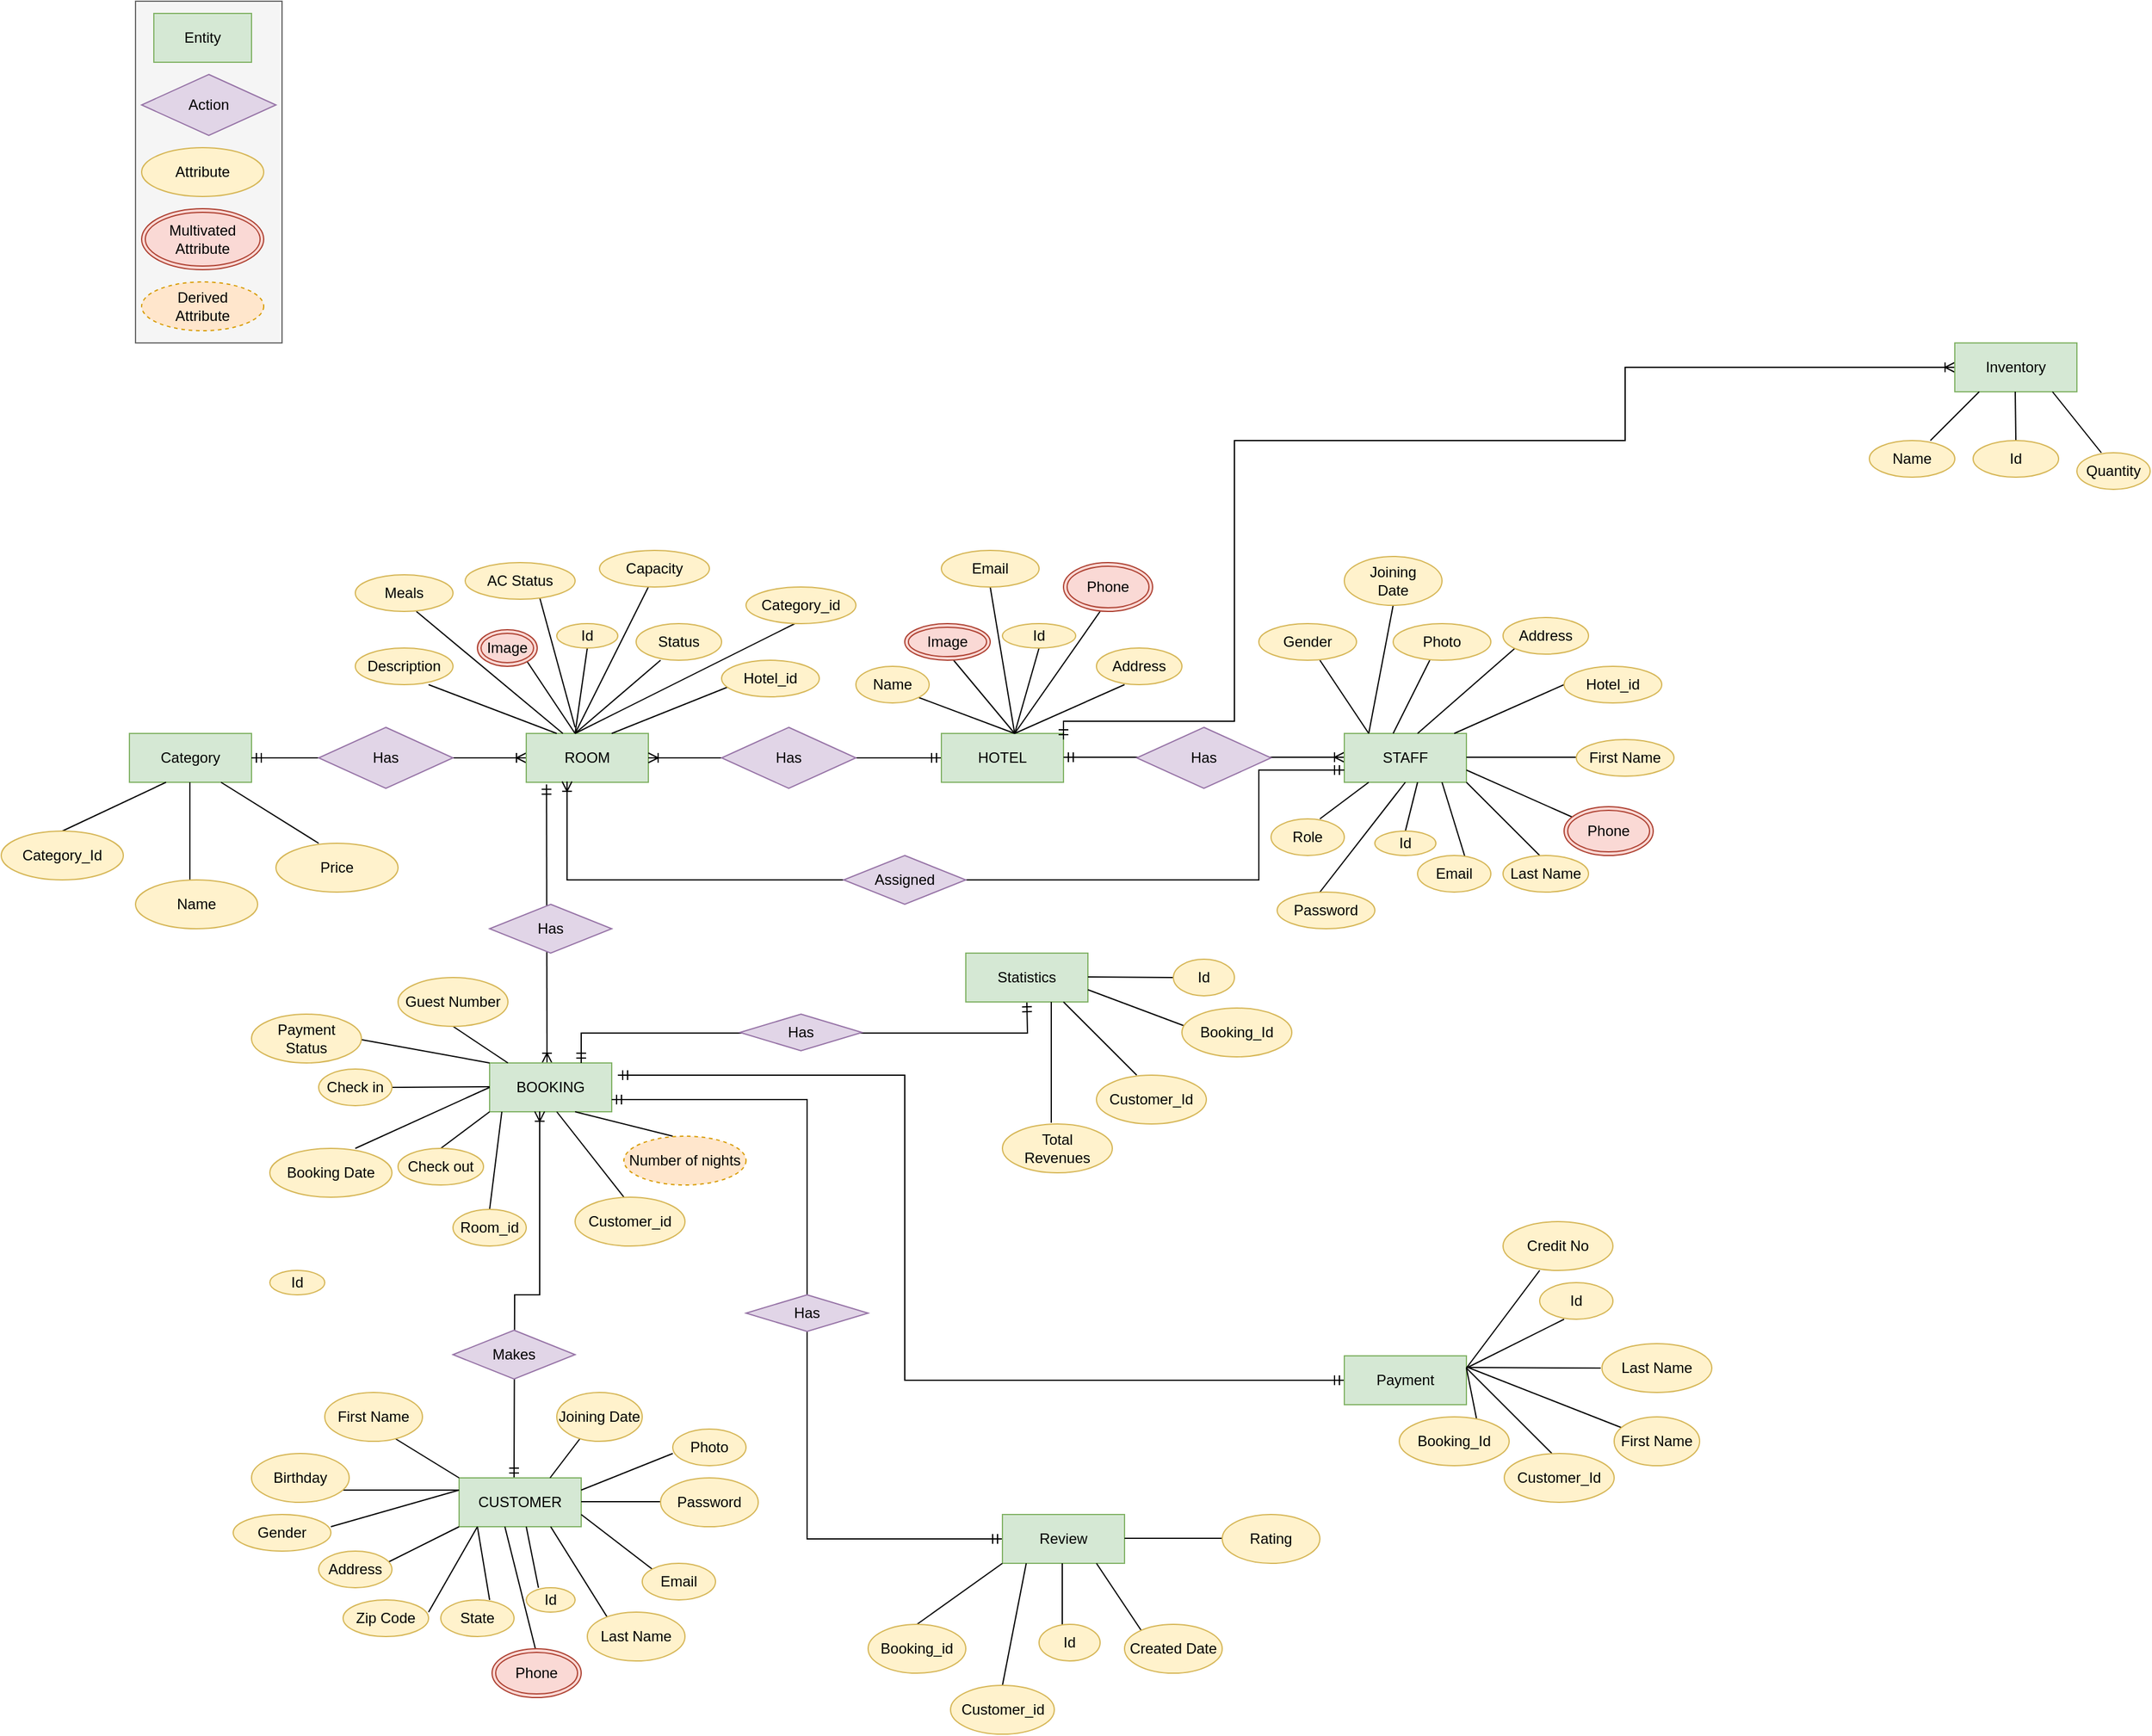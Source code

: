<mxfile version="22.1.21" type="device">
  <diagram name="Page-1" id="j4MCApDGrRbJbxmacFQA">
    <mxGraphModel dx="3452" dy="1393" grid="1" gridSize="10" guides="1" tooltips="1" connect="1" arrows="1" fold="1" page="1" pageScale="1" pageWidth="827" pageHeight="1169" math="0" shadow="0">
      <root>
        <mxCell id="0" />
        <mxCell id="1" parent="0" />
        <mxCell id="ViJbu6vh04WzxKr3cMk5-2" value="" style="html=1;whiteSpace=wrap;fillColor=#f5f5f5;fontColor=#333333;strokeColor=#666666;" vertex="1" parent="1">
          <mxGeometry x="40" y="40" width="120" height="280" as="geometry" />
        </mxCell>
        <mxCell id="ViJbu6vh04WzxKr3cMk5-3" value="Entity" style="html=1;whiteSpace=wrap;fillColor=#d5e8d4;strokeColor=#82b366;shadow=0;glass=0;" vertex="1" parent="1">
          <mxGeometry x="55" y="50" width="80" height="40" as="geometry" />
        </mxCell>
        <mxCell id="ViJbu6vh04WzxKr3cMk5-4" value="Action" style="shape=rhombus;perimeter=rhombusPerimeter;whiteSpace=wrap;html=1;align=center;fillColor=#e1d5e7;strokeColor=#9673a6;" vertex="1" parent="1">
          <mxGeometry x="45" y="100" width="110" height="50" as="geometry" />
        </mxCell>
        <mxCell id="ViJbu6vh04WzxKr3cMk5-6" value="Attribute" style="ellipse;whiteSpace=wrap;html=1;align=center;fillColor=#fff2cc;strokeColor=#d6b656;" vertex="1" parent="1">
          <mxGeometry x="45" y="160" width="100" height="40" as="geometry" />
        </mxCell>
        <mxCell id="ViJbu6vh04WzxKr3cMk5-7" value="Multivated&lt;br&gt;Attribute" style="ellipse;shape=doubleEllipse;margin=3;whiteSpace=wrap;html=1;align=center;fillColor=#fad9d5;strokeColor=#ae4132;" vertex="1" parent="1">
          <mxGeometry x="45" y="210" width="100" height="50" as="geometry" />
        </mxCell>
        <mxCell id="ViJbu6vh04WzxKr3cMk5-8" value="Derived&lt;br&gt;Attribute" style="ellipse;whiteSpace=wrap;html=1;align=center;dashed=1;fillColor=#ffe6cc;strokeColor=#d79b00;" vertex="1" parent="1">
          <mxGeometry x="45" y="270" width="100" height="40" as="geometry" />
        </mxCell>
        <mxCell id="ViJbu6vh04WzxKr3cMk5-9" value="Category" style="whiteSpace=wrap;html=1;align=center;fillColor=#d5e8d4;strokeColor=#82b366;" vertex="1" parent="1">
          <mxGeometry x="35" y="640" width="100" height="40" as="geometry" />
        </mxCell>
        <mxCell id="ViJbu6vh04WzxKr3cMk5-11" value="" style="endArrow=none;html=1;rounded=0;" edge="1" parent="1">
          <mxGeometry relative="1" as="geometry">
            <mxPoint x="65" y="680" as="sourcePoint" />
            <mxPoint x="-20" y="720" as="targetPoint" />
          </mxGeometry>
        </mxCell>
        <mxCell id="ViJbu6vh04WzxKr3cMk5-12" value="" style="endArrow=none;html=1;rounded=0;" edge="1" parent="1">
          <mxGeometry relative="1" as="geometry">
            <mxPoint x="84.5" y="680" as="sourcePoint" />
            <mxPoint x="84.5" y="760" as="targetPoint" />
          </mxGeometry>
        </mxCell>
        <mxCell id="ViJbu6vh04WzxKr3cMk5-13" value="" style="endArrow=none;html=1;rounded=0;" edge="1" parent="1">
          <mxGeometry relative="1" as="geometry">
            <mxPoint x="110" y="680" as="sourcePoint" />
            <mxPoint x="190" y="730" as="targetPoint" />
          </mxGeometry>
        </mxCell>
        <mxCell id="ViJbu6vh04WzxKr3cMk5-14" value="Price" style="ellipse;whiteSpace=wrap;html=1;align=center;fillColor=#fff2cc;strokeColor=#d6b656;" vertex="1" parent="1">
          <mxGeometry x="155" y="730" width="100" height="40" as="geometry" />
        </mxCell>
        <mxCell id="ViJbu6vh04WzxKr3cMk5-15" value="Name" style="ellipse;whiteSpace=wrap;html=1;align=center;fillColor=#fff2cc;strokeColor=#d6b656;" vertex="1" parent="1">
          <mxGeometry x="40" y="760" width="100" height="40" as="geometry" />
        </mxCell>
        <mxCell id="ViJbu6vh04WzxKr3cMk5-16" value="Category_Id" style="ellipse;whiteSpace=wrap;html=1;align=center;fillColor=#fff2cc;strokeColor=#d6b656;" vertex="1" parent="1">
          <mxGeometry x="-70" y="720" width="100" height="40" as="geometry" />
        </mxCell>
        <mxCell id="ViJbu6vh04WzxKr3cMk5-17" value="" style="edgeStyle=entityRelationEdgeStyle;fontSize=12;html=1;endArrow=ERoneToMany;startArrow=ERmandOne;rounded=0;" edge="1" parent="1">
          <mxGeometry width="100" height="100" relative="1" as="geometry">
            <mxPoint x="135" y="660" as="sourcePoint" />
            <mxPoint x="360" y="660" as="targetPoint" />
          </mxGeometry>
        </mxCell>
        <mxCell id="ViJbu6vh04WzxKr3cMk5-18" value="Has" style="shape=rhombus;perimeter=rhombusPerimeter;whiteSpace=wrap;html=1;align=center;fillColor=#e1d5e7;strokeColor=#9673a6;" vertex="1" parent="1">
          <mxGeometry x="190" y="635" width="110" height="50" as="geometry" />
        </mxCell>
        <mxCell id="ViJbu6vh04WzxKr3cMk5-19" value="ROOM" style="whiteSpace=wrap;html=1;align=center;fillColor=#d5e8d4;strokeColor=#82b366;" vertex="1" parent="1">
          <mxGeometry x="360" y="640" width="100" height="40" as="geometry" />
        </mxCell>
        <mxCell id="ViJbu6vh04WzxKr3cMk5-21" value="" style="fontSize=12;html=1;endArrow=ERoneToMany;startArrow=ERmandOne;rounded=0;entryX=1;entryY=0.5;entryDx=0;entryDy=0;" edge="1" parent="1" target="ViJbu6vh04WzxKr3cMk5-19">
          <mxGeometry width="100" height="100" relative="1" as="geometry">
            <mxPoint x="700" y="660" as="sourcePoint" />
            <mxPoint x="514" y="690" as="targetPoint" />
            <Array as="points" />
          </mxGeometry>
        </mxCell>
        <mxCell id="ViJbu6vh04WzxKr3cMk5-22" value="Has" style="shape=rhombus;perimeter=rhombusPerimeter;whiteSpace=wrap;html=1;align=center;fillColor=#e1d5e7;strokeColor=#9673a6;" vertex="1" parent="1">
          <mxGeometry x="520" y="635" width="110" height="50" as="geometry" />
        </mxCell>
        <mxCell id="ViJbu6vh04WzxKr3cMk5-26" value="HOTEL" style="whiteSpace=wrap;html=1;align=center;fillColor=#d5e8d4;strokeColor=#82b366;" vertex="1" parent="1">
          <mxGeometry x="700" y="640" width="100" height="40" as="geometry" />
        </mxCell>
        <mxCell id="ViJbu6vh04WzxKr3cMk5-27" value="" style="fontSize=12;html=1;endArrow=ERoneToMany;startArrow=ERmandOne;rounded=0;" edge="1" parent="1">
          <mxGeometry width="100" height="100" relative="1" as="geometry">
            <mxPoint x="800" y="659.5" as="sourcePoint" />
            <mxPoint x="1030" y="659.5" as="targetPoint" />
          </mxGeometry>
        </mxCell>
        <mxCell id="ViJbu6vh04WzxKr3cMk5-28" value="Has" style="shape=rhombus;perimeter=rhombusPerimeter;whiteSpace=wrap;html=1;align=center;fillColor=#e1d5e7;strokeColor=#9673a6;" vertex="1" parent="1">
          <mxGeometry x="860" y="635" width="110" height="50" as="geometry" />
        </mxCell>
        <mxCell id="ViJbu6vh04WzxKr3cMk5-30" value="STAFF" style="whiteSpace=wrap;html=1;align=center;fillColor=#d5e8d4;strokeColor=#82b366;" vertex="1" parent="1">
          <mxGeometry x="1030" y="640" width="100" height="40" as="geometry" />
        </mxCell>
        <mxCell id="ViJbu6vh04WzxKr3cMk5-31" value="" style="endArrow=none;html=1;rounded=0;" edge="1" parent="1">
          <mxGeometry relative="1" as="geometry">
            <mxPoint x="280" y="600" as="sourcePoint" />
            <mxPoint x="385" y="640" as="targetPoint" />
          </mxGeometry>
        </mxCell>
        <mxCell id="ViJbu6vh04WzxKr3cMk5-32" value="" style="endArrow=none;html=1;rounded=0;" edge="1" parent="1">
          <mxGeometry relative="1" as="geometry">
            <mxPoint x="270" y="540" as="sourcePoint" />
            <mxPoint x="390" y="640" as="targetPoint" />
          </mxGeometry>
        </mxCell>
        <mxCell id="ViJbu6vh04WzxKr3cMk5-33" value="" style="endArrow=none;html=1;rounded=0;" edge="1" parent="1">
          <mxGeometry relative="1" as="geometry">
            <mxPoint x="360" y="580" as="sourcePoint" />
            <mxPoint x="400" y="640" as="targetPoint" />
          </mxGeometry>
        </mxCell>
        <mxCell id="ViJbu6vh04WzxKr3cMk5-34" value="" style="endArrow=none;html=1;rounded=0;" edge="1" parent="1">
          <mxGeometry relative="1" as="geometry">
            <mxPoint x="410" y="570" as="sourcePoint" />
            <mxPoint x="400" y="640" as="targetPoint" />
          </mxGeometry>
        </mxCell>
        <mxCell id="ViJbu6vh04WzxKr3cMk5-36" value="" style="endArrow=none;html=1;rounded=0;" edge="1" parent="1">
          <mxGeometry relative="1" as="geometry">
            <mxPoint x="460" y="520" as="sourcePoint" />
            <mxPoint x="400" y="640" as="targetPoint" />
          </mxGeometry>
        </mxCell>
        <mxCell id="ViJbu6vh04WzxKr3cMk5-37" value="" style="endArrow=none;html=1;rounded=0;" edge="1" parent="1">
          <mxGeometry relative="1" as="geometry">
            <mxPoint x="400" y="640" as="sourcePoint" />
            <mxPoint x="470" y="580" as="targetPoint" />
          </mxGeometry>
        </mxCell>
        <mxCell id="ViJbu6vh04WzxKr3cMk5-38" value="" style="endArrow=none;html=1;rounded=0;" edge="1" parent="1">
          <mxGeometry relative="1" as="geometry">
            <mxPoint x="400" y="640" as="sourcePoint" />
            <mxPoint x="580" y="550" as="targetPoint" />
          </mxGeometry>
        </mxCell>
        <mxCell id="ViJbu6vh04WzxKr3cMk5-40" value="" style="endArrow=none;html=1;rounded=0;" edge="1" parent="1">
          <mxGeometry relative="1" as="geometry">
            <mxPoint x="430" y="640" as="sourcePoint" />
            <mxPoint x="530" y="600" as="targetPoint" />
          </mxGeometry>
        </mxCell>
        <mxCell id="ViJbu6vh04WzxKr3cMk5-42" value="" style="endArrow=none;html=1;rounded=0;" edge="1" parent="1">
          <mxGeometry relative="1" as="geometry">
            <mxPoint x="400" y="635" as="sourcePoint" />
            <mxPoint x="370" y="525" as="targetPoint" />
          </mxGeometry>
        </mxCell>
        <mxCell id="ViJbu6vh04WzxKr3cMk5-43" value="Image" style="ellipse;shape=doubleEllipse;margin=3;whiteSpace=wrap;html=1;align=center;fillColor=#fad9d5;strokeColor=#ae4132;" vertex="1" parent="1">
          <mxGeometry x="320" y="555" width="49" height="30" as="geometry" />
        </mxCell>
        <mxCell id="ViJbu6vh04WzxKr3cMk5-44" value="Description" style="ellipse;whiteSpace=wrap;html=1;align=center;fillColor=#fff2cc;strokeColor=#d6b656;" vertex="1" parent="1">
          <mxGeometry x="220" y="570" width="80" height="30" as="geometry" />
        </mxCell>
        <mxCell id="ViJbu6vh04WzxKr3cMk5-45" value="Meals" style="ellipse;whiteSpace=wrap;html=1;align=center;fillColor=#fff2cc;strokeColor=#d6b656;" vertex="1" parent="1">
          <mxGeometry x="220" y="510" width="80" height="30" as="geometry" />
        </mxCell>
        <mxCell id="ViJbu6vh04WzxKr3cMk5-46" value="AC Status" style="ellipse;whiteSpace=wrap;html=1;align=center;fillColor=#fff2cc;strokeColor=#d6b656;" vertex="1" parent="1">
          <mxGeometry x="310" y="500" width="90" height="30" as="geometry" />
        </mxCell>
        <mxCell id="ViJbu6vh04WzxKr3cMk5-47" value="Id" style="ellipse;whiteSpace=wrap;html=1;align=center;fillColor=#fff2cc;strokeColor=#d6b656;" vertex="1" parent="1">
          <mxGeometry x="385" y="550" width="50" height="20" as="geometry" />
        </mxCell>
        <mxCell id="ViJbu6vh04WzxKr3cMk5-48" value="Capacity" style="ellipse;whiteSpace=wrap;html=1;align=center;fillColor=#fff2cc;strokeColor=#d6b656;" vertex="1" parent="1">
          <mxGeometry x="420" y="490" width="90" height="30" as="geometry" />
        </mxCell>
        <mxCell id="ViJbu6vh04WzxKr3cMk5-49" value="Status" style="ellipse;whiteSpace=wrap;html=1;align=center;fillColor=#fff2cc;strokeColor=#d6b656;" vertex="1" parent="1">
          <mxGeometry x="450" y="550" width="70" height="30" as="geometry" />
        </mxCell>
        <mxCell id="ViJbu6vh04WzxKr3cMk5-50" value="Category_id" style="ellipse;whiteSpace=wrap;html=1;align=center;fillColor=#fff2cc;strokeColor=#d6b656;" vertex="1" parent="1">
          <mxGeometry x="540" y="520" width="90" height="30" as="geometry" />
        </mxCell>
        <mxCell id="ViJbu6vh04WzxKr3cMk5-51" value="Hotel_id" style="ellipse;whiteSpace=wrap;html=1;align=center;fillColor=#fff2cc;strokeColor=#d6b656;" vertex="1" parent="1">
          <mxGeometry x="520" y="580" width="80" height="30" as="geometry" />
        </mxCell>
        <mxCell id="ViJbu6vh04WzxKr3cMk5-52" value="" style="endArrow=none;html=1;rounded=0;" edge="1" parent="1">
          <mxGeometry relative="1" as="geometry">
            <mxPoint x="850" y="600" as="sourcePoint" />
            <mxPoint x="760" y="640" as="targetPoint" />
          </mxGeometry>
        </mxCell>
        <mxCell id="ViJbu6vh04WzxKr3cMk5-53" value="" style="endArrow=none;html=1;rounded=0;" edge="1" parent="1">
          <mxGeometry relative="1" as="geometry">
            <mxPoint x="830" y="540" as="sourcePoint" />
            <mxPoint x="760" y="640" as="targetPoint" />
          </mxGeometry>
        </mxCell>
        <mxCell id="ViJbu6vh04WzxKr3cMk5-54" value="" style="endArrow=none;html=1;rounded=0;" edge="1" parent="1">
          <mxGeometry relative="1" as="geometry">
            <mxPoint x="780" y="570" as="sourcePoint" />
            <mxPoint x="760" y="640" as="targetPoint" />
          </mxGeometry>
        </mxCell>
        <mxCell id="ViJbu6vh04WzxKr3cMk5-55" value="" style="endArrow=none;html=1;rounded=0;" edge="1" parent="1">
          <mxGeometry relative="1" as="geometry">
            <mxPoint x="740" y="520" as="sourcePoint" />
            <mxPoint x="760" y="640" as="targetPoint" />
          </mxGeometry>
        </mxCell>
        <mxCell id="ViJbu6vh04WzxKr3cMk5-56" value="" style="endArrow=none;html=1;rounded=0;" edge="1" parent="1">
          <mxGeometry relative="1" as="geometry">
            <mxPoint x="710" y="580" as="sourcePoint" />
            <mxPoint x="760" y="640" as="targetPoint" />
          </mxGeometry>
        </mxCell>
        <mxCell id="ViJbu6vh04WzxKr3cMk5-57" value="" style="endArrow=none;html=1;rounded=0;" edge="1" parent="1">
          <mxGeometry relative="1" as="geometry">
            <mxPoint x="680" y="610" as="sourcePoint" />
            <mxPoint x="760" y="640" as="targetPoint" />
          </mxGeometry>
        </mxCell>
        <mxCell id="ViJbu6vh04WzxKr3cMk5-58" value="Phone" style="ellipse;shape=doubleEllipse;margin=3;whiteSpace=wrap;html=1;align=center;fillColor=#fad9d5;strokeColor=#ae4132;" vertex="1" parent="1">
          <mxGeometry x="800" y="500" width="73" height="40" as="geometry" />
        </mxCell>
        <mxCell id="ViJbu6vh04WzxKr3cMk5-59" value="Image" style="ellipse;shape=doubleEllipse;margin=3;whiteSpace=wrap;html=1;align=center;fillColor=#fad9d5;strokeColor=#ae4132;" vertex="1" parent="1">
          <mxGeometry x="670" y="550" width="70" height="30" as="geometry" />
        </mxCell>
        <mxCell id="ViJbu6vh04WzxKr3cMk5-60" value="Id" style="ellipse;whiteSpace=wrap;html=1;align=center;fillColor=#fff2cc;strokeColor=#d6b656;" vertex="1" parent="1">
          <mxGeometry x="750" y="550" width="60" height="20" as="geometry" />
        </mxCell>
        <mxCell id="ViJbu6vh04WzxKr3cMk5-61" value="Name" style="ellipse;whiteSpace=wrap;html=1;align=center;fillColor=#fff2cc;strokeColor=#d6b656;" vertex="1" parent="1">
          <mxGeometry x="630" y="585" width="60" height="30" as="geometry" />
        </mxCell>
        <mxCell id="ViJbu6vh04WzxKr3cMk5-62" value="Email" style="ellipse;whiteSpace=wrap;html=1;align=center;fillColor=#fff2cc;strokeColor=#d6b656;" vertex="1" parent="1">
          <mxGeometry x="700" y="490" width="80" height="30" as="geometry" />
        </mxCell>
        <mxCell id="ViJbu6vh04WzxKr3cMk5-63" value="Address" style="ellipse;whiteSpace=wrap;html=1;align=center;fillColor=#fff2cc;strokeColor=#d6b656;" vertex="1" parent="1">
          <mxGeometry x="827" y="570" width="70" height="30" as="geometry" />
        </mxCell>
        <mxCell id="ViJbu6vh04WzxKr3cMk5-64" value="" style="endArrow=none;html=1;rounded=0;" edge="1" parent="1">
          <mxGeometry relative="1" as="geometry">
            <mxPoint x="1010" y="580" as="sourcePoint" />
            <mxPoint x="1050" y="640" as="targetPoint" />
          </mxGeometry>
        </mxCell>
        <mxCell id="ViJbu6vh04WzxKr3cMk5-65" value="" style="endArrow=none;html=1;rounded=0;" edge="1" parent="1">
          <mxGeometry relative="1" as="geometry">
            <mxPoint x="1070" y="535" as="sourcePoint" />
            <mxPoint x="1050" y="640" as="targetPoint" />
          </mxGeometry>
        </mxCell>
        <mxCell id="ViJbu6vh04WzxKr3cMk5-66" value="" style="endArrow=none;html=1;rounded=0;" edge="1" parent="1">
          <mxGeometry relative="1" as="geometry">
            <mxPoint x="1100" y="580" as="sourcePoint" />
            <mxPoint x="1070" y="640" as="targetPoint" />
          </mxGeometry>
        </mxCell>
        <mxCell id="ViJbu6vh04WzxKr3cMk5-67" value="" style="endArrow=none;html=1;rounded=0;" edge="1" parent="1">
          <mxGeometry relative="1" as="geometry">
            <mxPoint x="1170" y="570" as="sourcePoint" />
            <mxPoint x="1090" y="640" as="targetPoint" />
          </mxGeometry>
        </mxCell>
        <mxCell id="ViJbu6vh04WzxKr3cMk5-68" value="" style="endArrow=none;html=1;rounded=0;" edge="1" parent="1">
          <mxGeometry relative="1" as="geometry">
            <mxPoint x="1210" y="600" as="sourcePoint" />
            <mxPoint x="1120" y="640" as="targetPoint" />
          </mxGeometry>
        </mxCell>
        <mxCell id="ViJbu6vh04WzxKr3cMk5-69" value="" style="endArrow=none;html=1;rounded=0;" edge="1" parent="1">
          <mxGeometry relative="1" as="geometry">
            <mxPoint x="1220" y="659.5" as="sourcePoint" />
            <mxPoint x="1130" y="659.5" as="targetPoint" />
          </mxGeometry>
        </mxCell>
        <mxCell id="ViJbu6vh04WzxKr3cMk5-70" value="" style="endArrow=none;html=1;rounded=0;" edge="1" parent="1">
          <mxGeometry relative="1" as="geometry">
            <mxPoint x="1130" y="670" as="sourcePoint" />
            <mxPoint x="1220" y="710" as="targetPoint" />
          </mxGeometry>
        </mxCell>
        <mxCell id="ViJbu6vh04WzxKr3cMk5-71" value="" style="endArrow=none;html=1;rounded=0;" edge="1" parent="1">
          <mxGeometry relative="1" as="geometry">
            <mxPoint x="1130" y="680" as="sourcePoint" />
            <mxPoint x="1190" y="740" as="targetPoint" />
          </mxGeometry>
        </mxCell>
        <mxCell id="ViJbu6vh04WzxKr3cMk5-72" value="" style="endArrow=none;html=1;rounded=0;" edge="1" parent="1">
          <mxGeometry relative="1" as="geometry">
            <mxPoint x="1110" y="680" as="sourcePoint" />
            <mxPoint x="1130" y="745" as="targetPoint" />
          </mxGeometry>
        </mxCell>
        <mxCell id="ViJbu6vh04WzxKr3cMk5-73" value="" style="endArrow=none;html=1;rounded=0;" edge="1" parent="1">
          <mxGeometry relative="1" as="geometry">
            <mxPoint x="1090" y="680" as="sourcePoint" />
            <mxPoint x="1080" y="720" as="targetPoint" />
          </mxGeometry>
        </mxCell>
        <mxCell id="ViJbu6vh04WzxKr3cMk5-74" value="" style="endArrow=none;html=1;rounded=0;" edge="1" parent="1">
          <mxGeometry relative="1" as="geometry">
            <mxPoint x="1080" y="680" as="sourcePoint" />
            <mxPoint x="1010" y="770" as="targetPoint" />
          </mxGeometry>
        </mxCell>
        <mxCell id="ViJbu6vh04WzxKr3cMk5-77" value="" style="endArrow=none;html=1;rounded=0;" edge="1" parent="1">
          <mxGeometry relative="1" as="geometry">
            <mxPoint x="1050" y="680" as="sourcePoint" />
            <mxPoint x="1010" y="710" as="targetPoint" />
          </mxGeometry>
        </mxCell>
        <mxCell id="ViJbu6vh04WzxKr3cMk5-78" value="Phone" style="ellipse;shape=doubleEllipse;margin=3;whiteSpace=wrap;html=1;align=center;fillColor=#fad9d5;strokeColor=#ae4132;" vertex="1" parent="1">
          <mxGeometry x="1210" y="700" width="73" height="40" as="geometry" />
        </mxCell>
        <mxCell id="ViJbu6vh04WzxKr3cMk5-79" value="Gender" style="ellipse;whiteSpace=wrap;html=1;align=center;fillColor=#fff2cc;strokeColor=#d6b656;" vertex="1" parent="1">
          <mxGeometry x="960" y="550" width="80" height="30" as="geometry" />
        </mxCell>
        <mxCell id="ViJbu6vh04WzxKr3cMk5-80" value="Joining&lt;br&gt;Date" style="ellipse;whiteSpace=wrap;html=1;align=center;fillColor=#fff2cc;strokeColor=#d6b656;" vertex="1" parent="1">
          <mxGeometry x="1030" y="495" width="80" height="40" as="geometry" />
        </mxCell>
        <mxCell id="ViJbu6vh04WzxKr3cMk5-81" value="Photo" style="ellipse;whiteSpace=wrap;html=1;align=center;fillColor=#fff2cc;strokeColor=#d6b656;" vertex="1" parent="1">
          <mxGeometry x="1070" y="550" width="80" height="30" as="geometry" />
        </mxCell>
        <mxCell id="ViJbu6vh04WzxKr3cMk5-82" value="Address" style="ellipse;whiteSpace=wrap;html=1;align=center;fillColor=#fff2cc;strokeColor=#d6b656;" vertex="1" parent="1">
          <mxGeometry x="1160" y="545" width="70" height="30" as="geometry" />
        </mxCell>
        <mxCell id="ViJbu6vh04WzxKr3cMk5-83" value="Hotel_id" style="ellipse;whiteSpace=wrap;html=1;align=center;fillColor=#fff2cc;strokeColor=#d6b656;" vertex="1" parent="1">
          <mxGeometry x="1210" y="585" width="80" height="30" as="geometry" />
        </mxCell>
        <mxCell id="ViJbu6vh04WzxKr3cMk5-84" value="First Name" style="ellipse;whiteSpace=wrap;html=1;align=center;fillColor=#fff2cc;strokeColor=#d6b656;" vertex="1" parent="1">
          <mxGeometry x="1220" y="645" width="80" height="30" as="geometry" />
        </mxCell>
        <mxCell id="ViJbu6vh04WzxKr3cMk5-85" value="Last Name" style="ellipse;whiteSpace=wrap;html=1;align=center;fillColor=#fff2cc;strokeColor=#d6b656;" vertex="1" parent="1">
          <mxGeometry x="1160" y="740" width="70" height="30" as="geometry" />
        </mxCell>
        <mxCell id="ViJbu6vh04WzxKr3cMk5-86" value="Email" style="ellipse;whiteSpace=wrap;html=1;align=center;fillColor=#fff2cc;strokeColor=#d6b656;" vertex="1" parent="1">
          <mxGeometry x="1090" y="740" width="60" height="30" as="geometry" />
        </mxCell>
        <mxCell id="ViJbu6vh04WzxKr3cMk5-87" value="Id" style="ellipse;whiteSpace=wrap;html=1;align=center;fillColor=#fff2cc;strokeColor=#d6b656;" vertex="1" parent="1">
          <mxGeometry x="1055" y="720" width="50" height="20" as="geometry" />
        </mxCell>
        <mxCell id="ViJbu6vh04WzxKr3cMk5-88" value="Password" style="ellipse;whiteSpace=wrap;html=1;align=center;fillColor=#fff2cc;strokeColor=#d6b656;" vertex="1" parent="1">
          <mxGeometry x="975" y="770" width="80" height="30" as="geometry" />
        </mxCell>
        <mxCell id="ViJbu6vh04WzxKr3cMk5-89" value="Role" style="ellipse;whiteSpace=wrap;html=1;align=center;fillColor=#fff2cc;strokeColor=#d6b656;" vertex="1" parent="1">
          <mxGeometry x="970" y="710" width="60" height="30" as="geometry" />
        </mxCell>
        <mxCell id="ViJbu6vh04WzxKr3cMk5-90" value="" style="edgeStyle=orthogonalEdgeStyle;fontSize=12;html=1;endArrow=ERoneToMany;startArrow=ERmandOne;rounded=0;exitX=0;exitY=0.75;exitDx=0;exitDy=0;entryX=0.334;entryY=0.985;entryDx=0;entryDy=0;entryPerimeter=0;elbow=vertical;" edge="1" parent="1" source="ViJbu6vh04WzxKr3cMk5-30" target="ViJbu6vh04WzxKr3cMk5-19">
          <mxGeometry width="100" height="100" relative="1" as="geometry">
            <mxPoint x="760" y="820" as="sourcePoint" />
            <mxPoint x="860" y="720" as="targetPoint" />
            <Array as="points">
              <mxPoint x="960" y="670" />
              <mxPoint x="960" y="760" />
              <mxPoint x="393" y="760" />
            </Array>
          </mxGeometry>
        </mxCell>
        <mxCell id="ViJbu6vh04WzxKr3cMk5-91" value="Assigned" style="shape=rhombus;perimeter=rhombusPerimeter;whiteSpace=wrap;html=1;align=center;fillColor=#e1d5e7;strokeColor=#9673a6;" vertex="1" parent="1">
          <mxGeometry x="620" y="740" width="100" height="40" as="geometry" />
        </mxCell>
        <mxCell id="ViJbu6vh04WzxKr3cMk5-94" value="" style="fontSize=12;html=1;endArrow=ERoneToMany;startArrow=ERmandOne;rounded=0;exitX=0.166;exitY=1.045;exitDx=0;exitDy=0;exitPerimeter=0;edgeStyle=elbowEdgeStyle;" edge="1" parent="1" source="ViJbu6vh04WzxKr3cMk5-19">
          <mxGeometry width="100" height="100" relative="1" as="geometry">
            <mxPoint x="350" y="910" as="sourcePoint" />
            <mxPoint x="377" y="910" as="targetPoint" />
          </mxGeometry>
        </mxCell>
        <mxCell id="ViJbu6vh04WzxKr3cMk5-95" value="BOOKING" style="whiteSpace=wrap;html=1;align=center;fillColor=#d5e8d4;strokeColor=#82b366;" vertex="1" parent="1">
          <mxGeometry x="330" y="910" width="100" height="40" as="geometry" />
        </mxCell>
        <mxCell id="ViJbu6vh04WzxKr3cMk5-96" value="Has" style="shape=rhombus;perimeter=rhombusPerimeter;whiteSpace=wrap;html=1;align=center;fillColor=#e1d5e7;strokeColor=#9673a6;" vertex="1" parent="1">
          <mxGeometry x="330" y="780" width="100" height="40" as="geometry" />
        </mxCell>
        <mxCell id="ViJbu6vh04WzxKr3cMk5-98" value="" style="endArrow=none;html=1;rounded=0;" edge="1" parent="1">
          <mxGeometry relative="1" as="geometry">
            <mxPoint x="300" y="880" as="sourcePoint" />
            <mxPoint x="345" y="910" as="targetPoint" />
          </mxGeometry>
        </mxCell>
        <mxCell id="ViJbu6vh04WzxKr3cMk5-99" value="" style="endArrow=none;html=1;rounded=0;" edge="1" parent="1">
          <mxGeometry relative="1" as="geometry">
            <mxPoint x="220" y="890" as="sourcePoint" />
            <mxPoint x="330" y="910" as="targetPoint" />
          </mxGeometry>
        </mxCell>
        <mxCell id="ViJbu6vh04WzxKr3cMk5-100" value="" style="endArrow=none;html=1;rounded=0;" edge="1" parent="1">
          <mxGeometry relative="1" as="geometry">
            <mxPoint x="250" y="930" as="sourcePoint" />
            <mxPoint x="330" y="929.5" as="targetPoint" />
          </mxGeometry>
        </mxCell>
        <mxCell id="ViJbu6vh04WzxKr3cMk5-101" value="" style="endArrow=none;html=1;rounded=0;" edge="1" parent="1">
          <mxGeometry relative="1" as="geometry">
            <mxPoint x="220" y="980" as="sourcePoint" />
            <mxPoint x="330" y="930" as="targetPoint" />
          </mxGeometry>
        </mxCell>
        <mxCell id="ViJbu6vh04WzxKr3cMk5-102" value="" style="endArrow=none;html=1;rounded=0;" edge="1" parent="1">
          <mxGeometry relative="1" as="geometry">
            <mxPoint x="330" y="950" as="sourcePoint" />
            <mxPoint x="290" y="980" as="targetPoint" />
          </mxGeometry>
        </mxCell>
        <mxCell id="ViJbu6vh04WzxKr3cMk5-103" value="" style="endArrow=none;html=1;rounded=0;" edge="1" parent="1">
          <mxGeometry relative="1" as="geometry">
            <mxPoint x="340" y="950" as="sourcePoint" />
            <mxPoint x="330" y="1030" as="targetPoint" />
          </mxGeometry>
        </mxCell>
        <mxCell id="ViJbu6vh04WzxKr3cMk5-105" value="" style="endArrow=none;html=1;rounded=0;" edge="1" parent="1">
          <mxGeometry relative="1" as="geometry">
            <mxPoint x="385" y="950" as="sourcePoint" />
            <mxPoint x="440" y="1020" as="targetPoint" />
          </mxGeometry>
        </mxCell>
        <mxCell id="ViJbu6vh04WzxKr3cMk5-106" value="" style="endArrow=none;html=1;rounded=0;" edge="1" parent="1">
          <mxGeometry relative="1" as="geometry">
            <mxPoint x="400" y="950" as="sourcePoint" />
            <mxPoint x="480" y="970" as="targetPoint" />
          </mxGeometry>
        </mxCell>
        <mxCell id="ViJbu6vh04WzxKr3cMk5-107" value="Number of nights" style="ellipse;whiteSpace=wrap;html=1;align=center;dashed=1;fillColor=#ffe6cc;strokeColor=#d79b00;" vertex="1" parent="1">
          <mxGeometry x="440" y="970" width="100" height="40" as="geometry" />
        </mxCell>
        <mxCell id="ViJbu6vh04WzxKr3cMk5-108" value="Guest Number" style="ellipse;whiteSpace=wrap;html=1;align=center;fillColor=#fff2cc;strokeColor=#d6b656;" vertex="1" parent="1">
          <mxGeometry x="255" y="840" width="90" height="40" as="geometry" />
        </mxCell>
        <mxCell id="ViJbu6vh04WzxKr3cMk5-110" value="Payment&lt;br&gt;Status" style="ellipse;whiteSpace=wrap;html=1;align=center;fillColor=#fff2cc;strokeColor=#d6b656;" vertex="1" parent="1">
          <mxGeometry x="135" y="870" width="90" height="40" as="geometry" />
        </mxCell>
        <mxCell id="ViJbu6vh04WzxKr3cMk5-111" value="Check in" style="ellipse;whiteSpace=wrap;html=1;align=center;fillColor=#fff2cc;strokeColor=#d6b656;" vertex="1" parent="1">
          <mxGeometry x="190" y="915" width="60" height="30" as="geometry" />
        </mxCell>
        <mxCell id="ViJbu6vh04WzxKr3cMk5-112" value="Booking Date" style="ellipse;whiteSpace=wrap;html=1;align=center;fillColor=#fff2cc;strokeColor=#d6b656;" vertex="1" parent="1">
          <mxGeometry x="150" y="980" width="100" height="40" as="geometry" />
        </mxCell>
        <mxCell id="ViJbu6vh04WzxKr3cMk5-113" value="Check out" style="ellipse;whiteSpace=wrap;html=1;align=center;fillColor=#fff2cc;strokeColor=#d6b656;" vertex="1" parent="1">
          <mxGeometry x="255" y="980" width="70" height="30" as="geometry" />
        </mxCell>
        <mxCell id="ViJbu6vh04WzxKr3cMk5-114" value="Room_id" style="ellipse;whiteSpace=wrap;html=1;align=center;fillColor=#fff2cc;strokeColor=#d6b656;" vertex="1" parent="1">
          <mxGeometry x="300" y="1030" width="60" height="30" as="geometry" />
        </mxCell>
        <mxCell id="ViJbu6vh04WzxKr3cMk5-115" value="Id" style="ellipse;whiteSpace=wrap;html=1;align=center;fillColor=#fff2cc;strokeColor=#d6b656;" vertex="1" parent="1">
          <mxGeometry x="150" y="1080" width="45" height="20" as="geometry" />
        </mxCell>
        <mxCell id="ViJbu6vh04WzxKr3cMk5-116" value="Customer_id" style="ellipse;whiteSpace=wrap;html=1;align=center;fillColor=#fff2cc;strokeColor=#d6b656;" vertex="1" parent="1">
          <mxGeometry x="400" y="1020" width="90" height="40" as="geometry" />
        </mxCell>
        <mxCell id="ViJbu6vh04WzxKr3cMk5-117" value="" style="edgeStyle=orthogonalEdgeStyle;fontSize=12;html=1;endArrow=ERmandOne;startArrow=ERmandOne;rounded=0;exitX=0.75;exitY=0;exitDx=0;exitDy=0;" edge="1" parent="1" source="ViJbu6vh04WzxKr3cMk5-95">
          <mxGeometry width="100" height="100" relative="1" as="geometry">
            <mxPoint x="560" y="910" as="sourcePoint" />
            <mxPoint x="770" y="860" as="targetPoint" />
          </mxGeometry>
        </mxCell>
        <mxCell id="ViJbu6vh04WzxKr3cMk5-118" value="Statistics" style="whiteSpace=wrap;html=1;align=center;fillColor=#d5e8d4;strokeColor=#82b366;" vertex="1" parent="1">
          <mxGeometry x="720" y="820" width="100" height="40" as="geometry" />
        </mxCell>
        <mxCell id="ViJbu6vh04WzxKr3cMk5-119" value="Has" style="shape=rhombus;perimeter=rhombusPerimeter;whiteSpace=wrap;html=1;align=center;fillColor=#e1d5e7;strokeColor=#9673a6;" vertex="1" parent="1">
          <mxGeometry x="535" y="870" width="100" height="30" as="geometry" />
        </mxCell>
        <mxCell id="ViJbu6vh04WzxKr3cMk5-121" value="" style="endArrow=none;html=1;rounded=0;" edge="1" parent="1">
          <mxGeometry relative="1" as="geometry">
            <mxPoint x="820" y="839.5" as="sourcePoint" />
            <mxPoint x="890" y="840" as="targetPoint" />
          </mxGeometry>
        </mxCell>
        <mxCell id="ViJbu6vh04WzxKr3cMk5-122" value="" style="endArrow=none;html=1;rounded=0;exitX=1;exitY=0.75;exitDx=0;exitDy=0;" edge="1" parent="1" source="ViJbu6vh04WzxKr3cMk5-118">
          <mxGeometry relative="1" as="geometry">
            <mxPoint x="840" y="900" as="sourcePoint" />
            <mxPoint x="900" y="880" as="targetPoint" />
          </mxGeometry>
        </mxCell>
        <mxCell id="ViJbu6vh04WzxKr3cMk5-123" value="" style="endArrow=none;html=1;rounded=0;" edge="1" parent="1">
          <mxGeometry relative="1" as="geometry">
            <mxPoint x="800" y="860" as="sourcePoint" />
            <mxPoint x="860" y="920" as="targetPoint" />
          </mxGeometry>
        </mxCell>
        <mxCell id="ViJbu6vh04WzxKr3cMk5-124" value="" style="endArrow=none;html=1;rounded=0;" edge="1" parent="1">
          <mxGeometry relative="1" as="geometry">
            <mxPoint x="790" y="860" as="sourcePoint" />
            <mxPoint x="790" y="959" as="targetPoint" />
          </mxGeometry>
        </mxCell>
        <mxCell id="ViJbu6vh04WzxKr3cMk5-125" value="Id" style="ellipse;whiteSpace=wrap;html=1;align=center;fillColor=#fff2cc;strokeColor=#d6b656;" vertex="1" parent="1">
          <mxGeometry x="890" y="825" width="50" height="30" as="geometry" />
        </mxCell>
        <mxCell id="ViJbu6vh04WzxKr3cMk5-126" value="Booking_Id" style="ellipse;whiteSpace=wrap;html=1;align=center;fillColor=#fff2cc;strokeColor=#d6b656;" vertex="1" parent="1">
          <mxGeometry x="897" y="865" width="90" height="40" as="geometry" />
        </mxCell>
        <mxCell id="ViJbu6vh04WzxKr3cMk5-127" value="Customer_Id" style="ellipse;whiteSpace=wrap;html=1;align=center;fillColor=#fff2cc;strokeColor=#d6b656;" vertex="1" parent="1">
          <mxGeometry x="827" y="920" width="90" height="40" as="geometry" />
        </mxCell>
        <mxCell id="ViJbu6vh04WzxKr3cMk5-128" value="Total&lt;br&gt;Revenues" style="ellipse;whiteSpace=wrap;html=1;align=center;fillColor=#fff2cc;strokeColor=#d6b656;" vertex="1" parent="1">
          <mxGeometry x="750" y="960" width="90" height="40" as="geometry" />
        </mxCell>
        <mxCell id="ViJbu6vh04WzxKr3cMk5-129" value="" style="edgeStyle=orthogonalEdgeStyle;fontSize=12;html=1;endArrow=ERoneToMany;startArrow=ERmandOne;rounded=0;entryX=0.41;entryY=0.995;entryDx=0;entryDy=0;entryPerimeter=0;" edge="1" parent="1" target="ViJbu6vh04WzxKr3cMk5-95">
          <mxGeometry width="100" height="100" relative="1" as="geometry">
            <mxPoint x="350" y="1250" as="sourcePoint" />
            <mxPoint x="394.5" y="1069" as="targetPoint" />
          </mxGeometry>
        </mxCell>
        <mxCell id="ViJbu6vh04WzxKr3cMk5-130" value="CUSTOMER" style="whiteSpace=wrap;html=1;align=center;fillColor=#d5e8d4;strokeColor=#82b366;" vertex="1" parent="1">
          <mxGeometry x="305" y="1250" width="100" height="40" as="geometry" />
        </mxCell>
        <mxCell id="ViJbu6vh04WzxKr3cMk5-131" value="Makes" style="shape=rhombus;perimeter=rhombusPerimeter;whiteSpace=wrap;html=1;align=center;fillColor=#e1d5e7;strokeColor=#9673a6;" vertex="1" parent="1">
          <mxGeometry x="300" y="1129" width="100" height="40" as="geometry" />
        </mxCell>
        <mxCell id="ViJbu6vh04WzxKr3cMk5-133" value="" style="endArrow=none;html=1;rounded=0;" edge="1" parent="1">
          <mxGeometry relative="1" as="geometry">
            <mxPoint x="210" y="1260" as="sourcePoint" />
            <mxPoint x="305" y="1260" as="targetPoint" />
          </mxGeometry>
        </mxCell>
        <mxCell id="ViJbu6vh04WzxKr3cMk5-134" value="" style="endArrow=none;html=1;rounded=0;" edge="1" parent="1">
          <mxGeometry relative="1" as="geometry">
            <mxPoint x="200" y="1290" as="sourcePoint" />
            <mxPoint x="305" y="1260" as="targetPoint" />
          </mxGeometry>
        </mxCell>
        <mxCell id="ViJbu6vh04WzxKr3cMk5-135" value="" style="endArrow=none;html=1;rounded=0;" edge="1" parent="1">
          <mxGeometry relative="1" as="geometry">
            <mxPoint x="245" y="1320" as="sourcePoint" />
            <mxPoint x="305" y="1290" as="targetPoint" />
          </mxGeometry>
        </mxCell>
        <mxCell id="ViJbu6vh04WzxKr3cMk5-136" value="" style="endArrow=none;html=1;rounded=0;" edge="1" parent="1">
          <mxGeometry relative="1" as="geometry">
            <mxPoint x="280" y="1360" as="sourcePoint" />
            <mxPoint x="320" y="1290" as="targetPoint" />
          </mxGeometry>
        </mxCell>
        <mxCell id="ViJbu6vh04WzxKr3cMk5-137" value="" style="endArrow=none;html=1;rounded=0;" edge="1" parent="1">
          <mxGeometry relative="1" as="geometry">
            <mxPoint x="330" y="1350" as="sourcePoint" />
            <mxPoint x="320" y="1290" as="targetPoint" />
          </mxGeometry>
        </mxCell>
        <mxCell id="ViJbu6vh04WzxKr3cMk5-138" value="" style="endArrow=none;html=1;rounded=0;" edge="1" parent="1">
          <mxGeometry relative="1" as="geometry">
            <mxPoint x="367.5" y="1390" as="sourcePoint" />
            <mxPoint x="342.5" y="1290" as="targetPoint" />
          </mxGeometry>
        </mxCell>
        <mxCell id="ViJbu6vh04WzxKr3cMk5-139" value="" style="endArrow=none;html=1;rounded=0;" edge="1" parent="1">
          <mxGeometry relative="1" as="geometry">
            <mxPoint x="370" y="1340" as="sourcePoint" />
            <mxPoint x="360" y="1290" as="targetPoint" />
          </mxGeometry>
        </mxCell>
        <mxCell id="ViJbu6vh04WzxKr3cMk5-140" value="" style="endArrow=none;html=1;rounded=0;" edge="1" parent="1">
          <mxGeometry relative="1" as="geometry">
            <mxPoint x="430" y="1370" as="sourcePoint" />
            <mxPoint x="380" y="1290" as="targetPoint" />
          </mxGeometry>
        </mxCell>
        <mxCell id="ViJbu6vh04WzxKr3cMk5-141" value="" style="endArrow=none;html=1;rounded=0;" edge="1" parent="1">
          <mxGeometry relative="1" as="geometry">
            <mxPoint x="470" y="1330" as="sourcePoint" />
            <mxPoint x="405" y="1280" as="targetPoint" />
          </mxGeometry>
        </mxCell>
        <mxCell id="ViJbu6vh04WzxKr3cMk5-142" value="" style="endArrow=none;html=1;rounded=0;" edge="1" parent="1">
          <mxGeometry relative="1" as="geometry">
            <mxPoint x="405" y="1269.5" as="sourcePoint" />
            <mxPoint x="475" y="1269.5" as="targetPoint" />
          </mxGeometry>
        </mxCell>
        <mxCell id="ViJbu6vh04WzxKr3cMk5-143" value="" style="endArrow=none;html=1;rounded=0;" edge="1" parent="1">
          <mxGeometry relative="1" as="geometry">
            <mxPoint x="405" y="1260" as="sourcePoint" />
            <mxPoint x="480" y="1230" as="targetPoint" />
          </mxGeometry>
        </mxCell>
        <mxCell id="ViJbu6vh04WzxKr3cMk5-144" value="" style="endArrow=none;html=1;rounded=0;" edge="1" parent="1">
          <mxGeometry relative="1" as="geometry">
            <mxPoint x="305" y="1250" as="sourcePoint" />
            <mxPoint x="240" y="1210" as="targetPoint" />
          </mxGeometry>
        </mxCell>
        <mxCell id="ViJbu6vh04WzxKr3cMk5-145" value="" style="endArrow=none;html=1;rounded=0;" edge="1" parent="1">
          <mxGeometry relative="1" as="geometry">
            <mxPoint x="379.5" y="1250" as="sourcePoint" />
            <mxPoint x="410" y="1210" as="targetPoint" />
          </mxGeometry>
        </mxCell>
        <mxCell id="ViJbu6vh04WzxKr3cMk5-146" value="Phone" style="ellipse;shape=doubleEllipse;margin=3;whiteSpace=wrap;html=1;align=center;fillColor=#fad9d5;strokeColor=#ae4132;" vertex="1" parent="1">
          <mxGeometry x="332" y="1390" width="73" height="40" as="geometry" />
        </mxCell>
        <mxCell id="ViJbu6vh04WzxKr3cMk5-147" value="Id" style="ellipse;whiteSpace=wrap;html=1;align=center;fillColor=#fff2cc;strokeColor=#d6b656;" vertex="1" parent="1">
          <mxGeometry x="360" y="1340" width="40" height="20" as="geometry" />
        </mxCell>
        <mxCell id="ViJbu6vh04WzxKr3cMk5-148" value="Joining Date" style="ellipse;whiteSpace=wrap;html=1;align=center;fillColor=#fff2cc;strokeColor=#d6b656;" vertex="1" parent="1">
          <mxGeometry x="385" y="1180" width="70" height="40" as="geometry" />
        </mxCell>
        <mxCell id="ViJbu6vh04WzxKr3cMk5-149" value="Photo" style="ellipse;whiteSpace=wrap;html=1;align=center;fillColor=#fff2cc;strokeColor=#d6b656;" vertex="1" parent="1">
          <mxGeometry x="480" y="1210" width="60" height="30" as="geometry" />
        </mxCell>
        <mxCell id="ViJbu6vh04WzxKr3cMk5-150" value="Password" style="ellipse;whiteSpace=wrap;html=1;align=center;fillColor=#fff2cc;strokeColor=#d6b656;" vertex="1" parent="1">
          <mxGeometry x="470" y="1250" width="80" height="40" as="geometry" />
        </mxCell>
        <mxCell id="ViJbu6vh04WzxKr3cMk5-151" value="Email" style="ellipse;whiteSpace=wrap;html=1;align=center;fillColor=#fff2cc;strokeColor=#d6b656;" vertex="1" parent="1">
          <mxGeometry x="455" y="1320" width="60" height="30" as="geometry" />
        </mxCell>
        <mxCell id="ViJbu6vh04WzxKr3cMk5-152" value="Last Name" style="ellipse;whiteSpace=wrap;html=1;align=center;fillColor=#fff2cc;strokeColor=#d6b656;" vertex="1" parent="1">
          <mxGeometry x="410" y="1360" width="80" height="40" as="geometry" />
        </mxCell>
        <mxCell id="ViJbu6vh04WzxKr3cMk5-153" value="First Name" style="ellipse;whiteSpace=wrap;html=1;align=center;fillColor=#fff2cc;strokeColor=#d6b656;" vertex="1" parent="1">
          <mxGeometry x="195" y="1180" width="80" height="40" as="geometry" />
        </mxCell>
        <mxCell id="ViJbu6vh04WzxKr3cMk5-154" value="State" style="ellipse;whiteSpace=wrap;html=1;align=center;fillColor=#fff2cc;strokeColor=#d6b656;" vertex="1" parent="1">
          <mxGeometry x="290" y="1350" width="60" height="30" as="geometry" />
        </mxCell>
        <mxCell id="ViJbu6vh04WzxKr3cMk5-155" value="Zip Code" style="ellipse;whiteSpace=wrap;html=1;align=center;fillColor=#fff2cc;strokeColor=#d6b656;" vertex="1" parent="1">
          <mxGeometry x="210" y="1350" width="70" height="30" as="geometry" />
        </mxCell>
        <mxCell id="ViJbu6vh04WzxKr3cMk5-156" value="Address" style="ellipse;whiteSpace=wrap;html=1;align=center;fillColor=#fff2cc;strokeColor=#d6b656;" vertex="1" parent="1">
          <mxGeometry x="190" y="1310" width="60" height="30" as="geometry" />
        </mxCell>
        <mxCell id="ViJbu6vh04WzxKr3cMk5-157" value="Gender" style="ellipse;whiteSpace=wrap;html=1;align=center;fillColor=#fff2cc;strokeColor=#d6b656;" vertex="1" parent="1">
          <mxGeometry x="120" y="1280" width="80" height="30" as="geometry" />
        </mxCell>
        <mxCell id="ViJbu6vh04WzxKr3cMk5-158" value="Birthday" style="ellipse;whiteSpace=wrap;html=1;align=center;fillColor=#fff2cc;strokeColor=#d6b656;" vertex="1" parent="1">
          <mxGeometry x="135" y="1230" width="80" height="40" as="geometry" />
        </mxCell>
        <mxCell id="ViJbu6vh04WzxKr3cMk5-159" value="" style="edgeStyle=elbowEdgeStyle;fontSize=12;html=1;endArrow=ERmandOne;startArrow=ERmandOne;rounded=0;" edge="1" parent="1">
          <mxGeometry width="100" height="100" relative="1" as="geometry">
            <mxPoint x="430" y="940" as="sourcePoint" />
            <mxPoint x="750" y="1300" as="targetPoint" />
          </mxGeometry>
        </mxCell>
        <mxCell id="ViJbu6vh04WzxKr3cMk5-160" value="Review" style="whiteSpace=wrap;html=1;align=center;fillColor=#d5e8d4;strokeColor=#82b366;" vertex="1" parent="1">
          <mxGeometry x="750" y="1280" width="100" height="40" as="geometry" />
        </mxCell>
        <mxCell id="ViJbu6vh04WzxKr3cMk5-161" value="Has" style="shape=rhombus;perimeter=rhombusPerimeter;whiteSpace=wrap;html=1;align=center;fillColor=#e1d5e7;strokeColor=#9673a6;" vertex="1" parent="1">
          <mxGeometry x="540" y="1100" width="100" height="30" as="geometry" />
        </mxCell>
        <mxCell id="ViJbu6vh04WzxKr3cMk5-164" value="" style="endArrow=none;html=1;rounded=0;" edge="1" parent="1">
          <mxGeometry relative="1" as="geometry">
            <mxPoint x="680" y="1370" as="sourcePoint" />
            <mxPoint x="750" y="1320" as="targetPoint" />
          </mxGeometry>
        </mxCell>
        <mxCell id="ViJbu6vh04WzxKr3cMk5-165" value="" style="endArrow=none;html=1;rounded=0;" edge="1" parent="1">
          <mxGeometry relative="1" as="geometry">
            <mxPoint x="750" y="1420" as="sourcePoint" />
            <mxPoint x="769.5" y="1320" as="targetPoint" />
          </mxGeometry>
        </mxCell>
        <mxCell id="ViJbu6vh04WzxKr3cMk5-166" value="" style="endArrow=none;html=1;rounded=0;" edge="1" parent="1">
          <mxGeometry relative="1" as="geometry">
            <mxPoint x="799" y="1370" as="sourcePoint" />
            <mxPoint x="799" y="1320" as="targetPoint" />
          </mxGeometry>
        </mxCell>
        <mxCell id="ViJbu6vh04WzxKr3cMk5-167" value="" style="endArrow=none;html=1;rounded=0;" edge="1" parent="1">
          <mxGeometry relative="1" as="geometry">
            <mxPoint x="867" y="1380" as="sourcePoint" />
            <mxPoint x="827" y="1320" as="targetPoint" />
          </mxGeometry>
        </mxCell>
        <mxCell id="ViJbu6vh04WzxKr3cMk5-168" value="" style="endArrow=none;html=1;rounded=0;" edge="1" parent="1">
          <mxGeometry relative="1" as="geometry">
            <mxPoint x="850" y="1299.5" as="sourcePoint" />
            <mxPoint x="930" y="1299.5" as="targetPoint" />
          </mxGeometry>
        </mxCell>
        <mxCell id="ViJbu6vh04WzxKr3cMk5-169" value="Id" style="ellipse;whiteSpace=wrap;html=1;align=center;fillColor=#fff2cc;strokeColor=#d6b656;" vertex="1" parent="1">
          <mxGeometry x="780" y="1370" width="50" height="30" as="geometry" />
        </mxCell>
        <mxCell id="ViJbu6vh04WzxKr3cMk5-170" value="Booking_id" style="ellipse;whiteSpace=wrap;html=1;align=center;fillColor=#fff2cc;strokeColor=#d6b656;" vertex="1" parent="1">
          <mxGeometry x="640" y="1370" width="80" height="40" as="geometry" />
        </mxCell>
        <mxCell id="ViJbu6vh04WzxKr3cMk5-171" value="Customer_id" style="ellipse;whiteSpace=wrap;html=1;align=center;fillColor=#fff2cc;strokeColor=#d6b656;" vertex="1" parent="1">
          <mxGeometry x="707.5" y="1420" width="85" height="40" as="geometry" />
        </mxCell>
        <mxCell id="ViJbu6vh04WzxKr3cMk5-172" value="Created Date" style="ellipse;whiteSpace=wrap;html=1;align=center;fillColor=#fff2cc;strokeColor=#d6b656;" vertex="1" parent="1">
          <mxGeometry x="850" y="1370" width="80" height="40" as="geometry" />
        </mxCell>
        <mxCell id="ViJbu6vh04WzxKr3cMk5-173" value="Rating" style="ellipse;whiteSpace=wrap;html=1;align=center;fillColor=#fff2cc;strokeColor=#d6b656;" vertex="1" parent="1">
          <mxGeometry x="930" y="1280" width="80" height="40" as="geometry" />
        </mxCell>
        <mxCell id="ViJbu6vh04WzxKr3cMk5-174" value="" style="edgeStyle=elbowEdgeStyle;fontSize=12;html=1;endArrow=ERmandOne;startArrow=ERmandOne;rounded=0;" edge="1" parent="1">
          <mxGeometry width="100" height="100" relative="1" as="geometry">
            <mxPoint x="435" y="920" as="sourcePoint" />
            <mxPoint x="1030" y="1170" as="targetPoint" />
            <Array as="points">
              <mxPoint x="670" y="1050" />
            </Array>
          </mxGeometry>
        </mxCell>
        <mxCell id="ViJbu6vh04WzxKr3cMk5-175" value="Payment" style="whiteSpace=wrap;html=1;align=center;fillColor=#d5e8d4;strokeColor=#82b366;" vertex="1" parent="1">
          <mxGeometry x="1030" y="1150" width="100" height="40" as="geometry" />
        </mxCell>
        <mxCell id="ViJbu6vh04WzxKr3cMk5-176" value="" style="endArrow=none;html=1;rounded=0;" edge="1" parent="1">
          <mxGeometry relative="1" as="geometry">
            <mxPoint x="1130" y="1160" as="sourcePoint" />
            <mxPoint x="1190" y="1080" as="targetPoint" />
          </mxGeometry>
        </mxCell>
        <mxCell id="ViJbu6vh04WzxKr3cMk5-178" value="" style="endArrow=none;html=1;rounded=0;" edge="1" parent="1">
          <mxGeometry relative="1" as="geometry">
            <mxPoint x="1130" y="1160" as="sourcePoint" />
            <mxPoint x="1210" y="1120" as="targetPoint" />
          </mxGeometry>
        </mxCell>
        <mxCell id="ViJbu6vh04WzxKr3cMk5-179" value="" style="endArrow=none;html=1;rounded=0;" edge="1" parent="1">
          <mxGeometry relative="1" as="geometry">
            <mxPoint x="1130" y="1159.5" as="sourcePoint" />
            <mxPoint x="1240" y="1160" as="targetPoint" />
          </mxGeometry>
        </mxCell>
        <mxCell id="ViJbu6vh04WzxKr3cMk5-180" value="" style="endArrow=none;html=1;rounded=0;" edge="1" parent="1">
          <mxGeometry relative="1" as="geometry">
            <mxPoint x="1130" y="1159" as="sourcePoint" />
            <mxPoint x="1260" y="1210" as="targetPoint" />
          </mxGeometry>
        </mxCell>
        <mxCell id="ViJbu6vh04WzxKr3cMk5-181" value="" style="endArrow=none;html=1;rounded=0;" edge="1" parent="1">
          <mxGeometry relative="1" as="geometry">
            <mxPoint x="1200" y="1230" as="sourcePoint" />
            <mxPoint x="1130" y="1160" as="targetPoint" />
          </mxGeometry>
        </mxCell>
        <mxCell id="ViJbu6vh04WzxKr3cMk5-182" value="" style="endArrow=none;html=1;rounded=0;exitX=0.722;exitY=0.25;exitDx=0;exitDy=0;exitPerimeter=0;" edge="1" parent="1" source="ViJbu6vh04WzxKr3cMk5-189">
          <mxGeometry relative="1" as="geometry">
            <mxPoint x="1150" y="1220" as="sourcePoint" />
            <mxPoint x="1130" y="1160" as="targetPoint" />
          </mxGeometry>
        </mxCell>
        <mxCell id="ViJbu6vh04WzxKr3cMk5-183" value="Id" style="ellipse;whiteSpace=wrap;html=1;align=center;fillColor=#fff2cc;strokeColor=#d6b656;" vertex="1" parent="1">
          <mxGeometry x="1190" y="1090" width="60" height="30" as="geometry" />
        </mxCell>
        <mxCell id="ViJbu6vh04WzxKr3cMk5-185" value="Credit No" style="ellipse;whiteSpace=wrap;html=1;align=center;fillColor=#fff2cc;strokeColor=#d6b656;" vertex="1" parent="1">
          <mxGeometry x="1160" y="1040" width="90" height="40" as="geometry" />
        </mxCell>
        <mxCell id="ViJbu6vh04WzxKr3cMk5-186" value="Last Name" style="ellipse;whiteSpace=wrap;html=1;align=center;fillColor=#fff2cc;strokeColor=#d6b656;" vertex="1" parent="1">
          <mxGeometry x="1241" y="1140" width="90" height="40" as="geometry" />
        </mxCell>
        <mxCell id="ViJbu6vh04WzxKr3cMk5-187" value="First Name" style="ellipse;whiteSpace=wrap;html=1;align=center;fillColor=#fff2cc;strokeColor=#d6b656;" vertex="1" parent="1">
          <mxGeometry x="1251" y="1200" width="70" height="40" as="geometry" />
        </mxCell>
        <mxCell id="ViJbu6vh04WzxKr3cMk5-188" value="Customer_Id" style="ellipse;whiteSpace=wrap;html=1;align=center;fillColor=#fff2cc;strokeColor=#d6b656;" vertex="1" parent="1">
          <mxGeometry x="1161" y="1230" width="90" height="40" as="geometry" />
        </mxCell>
        <mxCell id="ViJbu6vh04WzxKr3cMk5-190" value="" style="endArrow=none;html=1;rounded=0;" edge="1" parent="1" target="ViJbu6vh04WzxKr3cMk5-189">
          <mxGeometry relative="1" as="geometry">
            <mxPoint x="1150" y="1220" as="sourcePoint" />
            <mxPoint x="1130" y="1160" as="targetPoint" />
          </mxGeometry>
        </mxCell>
        <mxCell id="ViJbu6vh04WzxKr3cMk5-189" value="Booking_Id" style="ellipse;whiteSpace=wrap;html=1;align=center;fillColor=#fff2cc;strokeColor=#d6b656;" vertex="1" parent="1">
          <mxGeometry x="1075" y="1200" width="90" height="40" as="geometry" />
        </mxCell>
        <mxCell id="ViJbu6vh04WzxKr3cMk5-191" value="" style="edgeStyle=orthogonalEdgeStyle;fontSize=12;html=1;endArrow=ERoneToMany;startArrow=ERmandOne;rounded=0;" edge="1" parent="1">
          <mxGeometry width="100" height="100" relative="1" as="geometry">
            <mxPoint x="800" y="645" as="sourcePoint" />
            <mxPoint x="1530" y="340" as="targetPoint" />
            <Array as="points">
              <mxPoint x="800" y="630" />
              <mxPoint x="940" y="630" />
              <mxPoint x="940" y="400" />
              <mxPoint x="1260" y="400" />
            </Array>
          </mxGeometry>
        </mxCell>
        <mxCell id="ViJbu6vh04WzxKr3cMk5-192" value="Inventory" style="whiteSpace=wrap;html=1;align=center;fillColor=#d5e8d4;strokeColor=#82b366;" vertex="1" parent="1">
          <mxGeometry x="1530" y="320" width="100" height="40" as="geometry" />
        </mxCell>
        <mxCell id="ViJbu6vh04WzxKr3cMk5-193" value="" style="endArrow=none;html=1;rounded=0;" edge="1" parent="1">
          <mxGeometry relative="1" as="geometry">
            <mxPoint x="1550" y="360" as="sourcePoint" />
            <mxPoint x="1510" y="400" as="targetPoint" />
          </mxGeometry>
        </mxCell>
        <mxCell id="ViJbu6vh04WzxKr3cMk5-194" value="" style="endArrow=none;html=1;rounded=0;" edge="1" parent="1">
          <mxGeometry relative="1" as="geometry">
            <mxPoint x="1610" y="360" as="sourcePoint" />
            <mxPoint x="1650" y="410" as="targetPoint" />
          </mxGeometry>
        </mxCell>
        <mxCell id="ViJbu6vh04WzxKr3cMk5-195" value="" style="endArrow=none;html=1;rounded=0;" edge="1" parent="1">
          <mxGeometry relative="1" as="geometry">
            <mxPoint x="1579.5" y="360" as="sourcePoint" />
            <mxPoint x="1580" y="400" as="targetPoint" />
          </mxGeometry>
        </mxCell>
        <mxCell id="ViJbu6vh04WzxKr3cMk5-196" value="Id" style="ellipse;whiteSpace=wrap;html=1;align=center;fillColor=#fff2cc;strokeColor=#d6b656;" vertex="1" parent="1">
          <mxGeometry x="1545" y="400" width="70" height="30" as="geometry" />
        </mxCell>
        <mxCell id="ViJbu6vh04WzxKr3cMk5-197" value="Name" style="ellipse;whiteSpace=wrap;html=1;align=center;fillColor=#fff2cc;strokeColor=#d6b656;" vertex="1" parent="1">
          <mxGeometry x="1460" y="400" width="70" height="30" as="geometry" />
        </mxCell>
        <mxCell id="ViJbu6vh04WzxKr3cMk5-198" value="Quantity" style="ellipse;whiteSpace=wrap;html=1;align=center;fillColor=#fff2cc;strokeColor=#d6b656;" vertex="1" parent="1">
          <mxGeometry x="1630" y="410" width="60" height="30" as="geometry" />
        </mxCell>
      </root>
    </mxGraphModel>
  </diagram>
</mxfile>
